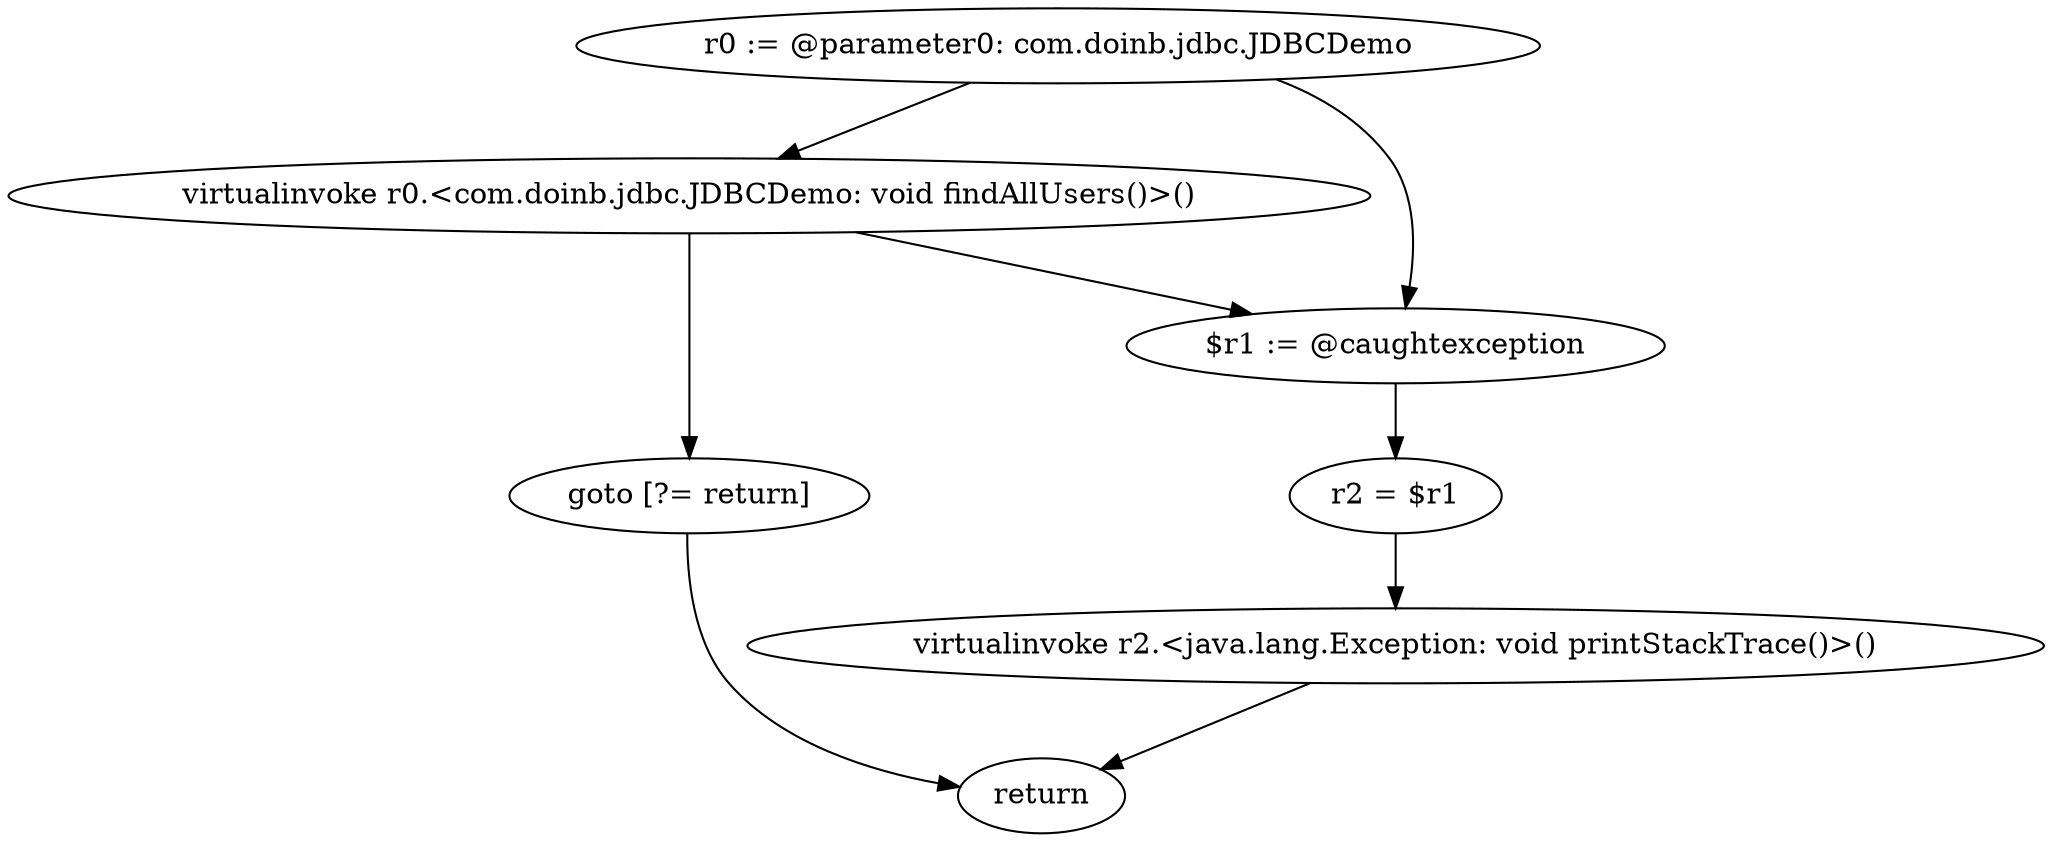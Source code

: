 digraph "unitGraph" {
    "r0 := @parameter0: com.doinb.jdbc.JDBCDemo"
    "virtualinvoke r0.<com.doinb.jdbc.JDBCDemo: void findAllUsers()>()"
    "goto [?= return]"
    "$r1 := @caughtexception"
    "r2 = $r1"
    "virtualinvoke r2.<java.lang.Exception: void printStackTrace()>()"
    "return"
    "r0 := @parameter0: com.doinb.jdbc.JDBCDemo"->"virtualinvoke r0.<com.doinb.jdbc.JDBCDemo: void findAllUsers()>()";
    "r0 := @parameter0: com.doinb.jdbc.JDBCDemo"->"$r1 := @caughtexception";
    "virtualinvoke r0.<com.doinb.jdbc.JDBCDemo: void findAllUsers()>()"->"goto [?= return]";
    "virtualinvoke r0.<com.doinb.jdbc.JDBCDemo: void findAllUsers()>()"->"$r1 := @caughtexception";
    "goto [?= return]"->"return";
    "$r1 := @caughtexception"->"r2 = $r1";
    "r2 = $r1"->"virtualinvoke r2.<java.lang.Exception: void printStackTrace()>()";
    "virtualinvoke r2.<java.lang.Exception: void printStackTrace()>()"->"return";
}
